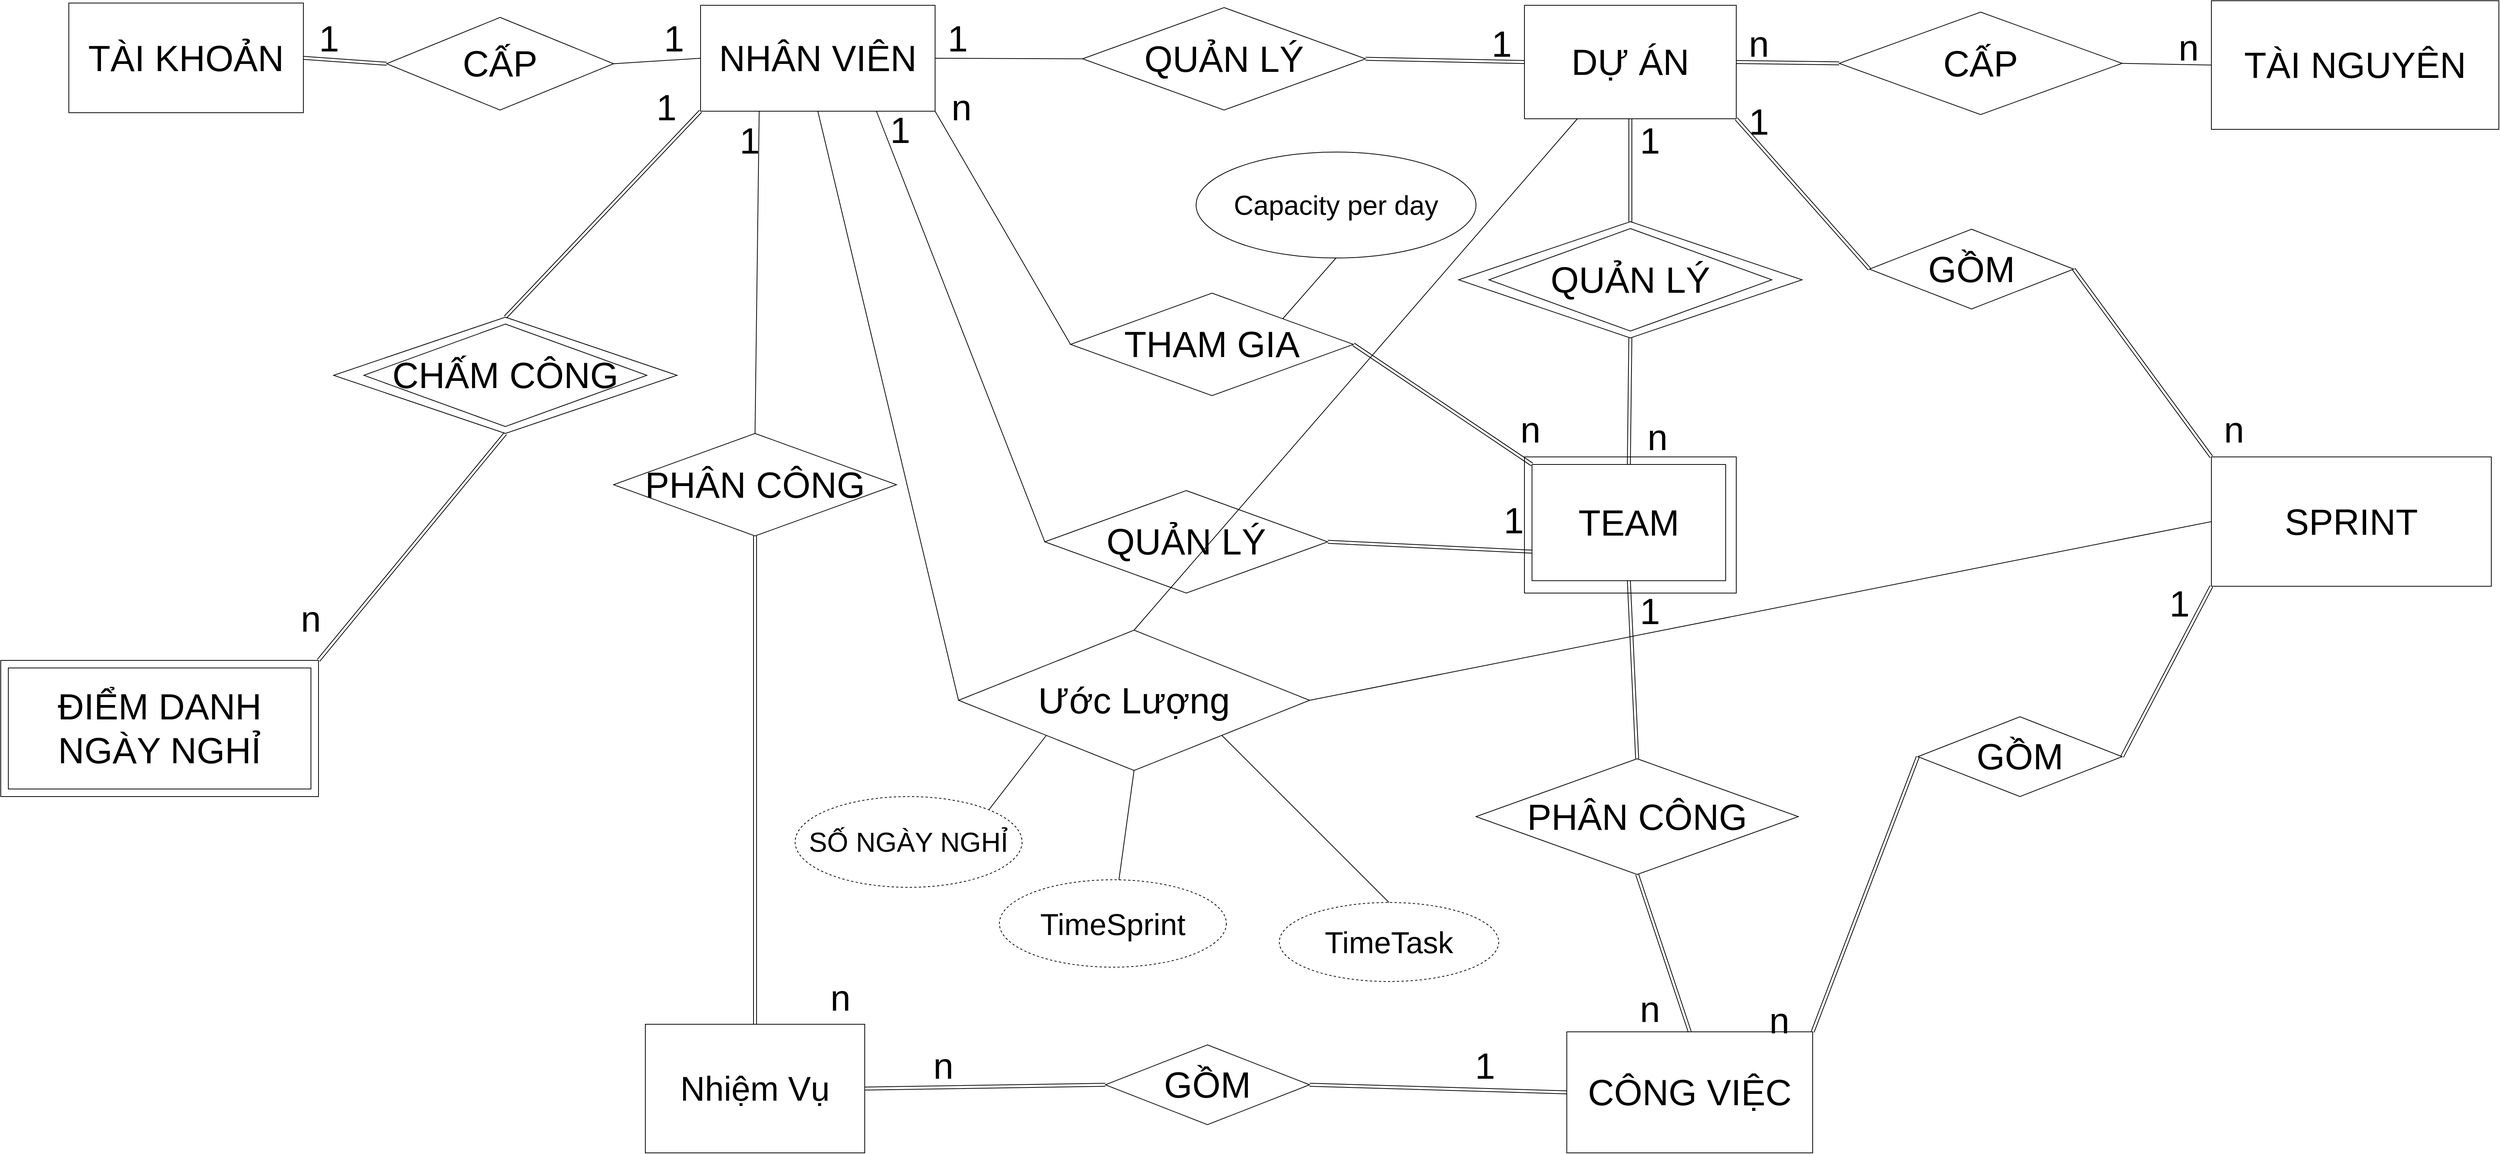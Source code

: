 <mxfile version="20.8.10" type="device" pages="2"><diagram id="C5RBs43oDa-KdzZeNtuy" name="Mối Kết Hợp"><mxGraphModel dx="3120" dy="1984" grid="1" gridSize="10" guides="1" tooltips="1" connect="1" arrows="1" fold="1" page="1" pageScale="1" pageWidth="827" pageHeight="1169" math="0" shadow="0"><root><mxCell id="WIyWlLk6GJQsqaUBKTNV-0"/><mxCell id="WIyWlLk6GJQsqaUBKTNV-1" parent="WIyWlLk6GJQsqaUBKTNV-0"/><mxCell id="3_I5SoKO1ajLQpSbr8QC-1" value="&lt;font style=&quot;font-size: 48px;&quot;&gt;TÀI KHOẢN&lt;/font&gt;" style="rounded=0;whiteSpace=wrap;html=1;" parent="WIyWlLk6GJQsqaUBKTNV-1" vertex="1"><mxGeometry x="270" y="201" width="310" height="145" as="geometry"/></mxCell><mxCell id="3_I5SoKO1ajLQpSbr8QC-2" value="&lt;font style=&quot;font-size: 48px;&quot;&gt;NHÂN VIÊN&lt;/font&gt;" style="rounded=0;whiteSpace=wrap;html=1;" parent="WIyWlLk6GJQsqaUBKTNV-1" vertex="1"><mxGeometry x="1105" y="204" width="310" height="140" as="geometry"/></mxCell><mxCell id="3_I5SoKO1ajLQpSbr8QC-3" value="" style="group;fontSize=35;fontStyle=0" parent="WIyWlLk6GJQsqaUBKTNV-1" vertex="1" connectable="0"><mxGeometry x="1032" y="1551" width="290" height="170" as="geometry"/></mxCell><mxCell id="3_I5SoKO1ajLQpSbr8QC-4" value="&lt;font style=&quot;font-size: 45px;&quot;&gt;Nhiệm Vụ&lt;/font&gt;" style="rounded=0;whiteSpace=wrap;html=1;movable=1;resizable=1;rotatable=1;deletable=1;editable=1;locked=0;connectable=1;" parent="3_I5SoKO1ajLQpSbr8QC-3" vertex="1"><mxGeometry width="290" height="170" as="geometry"/></mxCell><mxCell id="3_I5SoKO1ajLQpSbr8QC-14" value="&lt;font style=&quot;font-size: 48px;&quot;&gt;DỰ ÁN&lt;/font&gt;" style="rounded=0;whiteSpace=wrap;html=1;" parent="WIyWlLk6GJQsqaUBKTNV-1" vertex="1"><mxGeometry x="2194" y="204" width="280" height="150" as="geometry"/></mxCell><mxCell id="3_I5SoKO1ajLQpSbr8QC-18" value="" style="group;rounded=0;strokeColor=default;fontFamily=Helvetica;fontSize=12;fontColor=default;fillColor=default;html=1;" parent="WIyWlLk6GJQsqaUBKTNV-1" vertex="1" connectable="0"><mxGeometry x="2194" y="801" width="280" height="180" as="geometry"/></mxCell><mxCell id="3_I5SoKO1ajLQpSbr8QC-19" value="&lt;font style=&quot;font-size: 48px;&quot;&gt;TEAM&lt;/font&gt;" style="rounded=0;whiteSpace=wrap;html=1;movable=1;resizable=1;rotatable=1;deletable=1;editable=1;locked=0;connectable=1;strokeColor=default;fontFamily=Helvetica;fontSize=12;fontColor=default;fillColor=default;" parent="3_I5SoKO1ajLQpSbr8QC-18" vertex="1"><mxGeometry x="10" y="10" width="256" height="153.63" as="geometry"/></mxCell><mxCell id="3_I5SoKO1ajLQpSbr8QC-20" value="&lt;span style=&quot;font-size: 48px;&quot;&gt;CÔNG VIỆC&lt;/span&gt;" style="rounded=0;whiteSpace=wrap;html=1;" parent="WIyWlLk6GJQsqaUBKTNV-1" vertex="1"><mxGeometry x="2250" y="1561" width="325" height="160" as="geometry"/></mxCell><mxCell id="3_I5SoKO1ajLQpSbr8QC-22" value="&lt;font style=&quot;font-size: 48px;&quot;&gt;TÀI NGUYÊN&lt;/font&gt;" style="rounded=0;whiteSpace=wrap;html=1;" parent="WIyWlLk6GJQsqaUBKTNV-1" vertex="1"><mxGeometry x="3102" y="198" width="380" height="170" as="geometry"/></mxCell><mxCell id="3_I5SoKO1ajLQpSbr8QC-28" value="&lt;font style=&quot;font-size: 48px;&quot;&gt;CẤP&lt;/font&gt;" style="rhombus;whiteSpace=wrap;html=1;" parent="WIyWlLk6GJQsqaUBKTNV-1" vertex="1"><mxGeometry x="690" y="220" width="300" height="122.5" as="geometry"/></mxCell><mxCell id="3_I5SoKO1ajLQpSbr8QC-51" value="&lt;span style=&quot;font-size: 48px;&quot;&gt;1&lt;/span&gt;" style="text;html=1;strokeColor=none;fillColor=none;align=center;verticalAlign=middle;whiteSpace=wrap;rounded=0;" parent="WIyWlLk6GJQsqaUBKTNV-1" vertex="1"><mxGeometry x="584" y="233" width="60" height="30" as="geometry"/></mxCell><mxCell id="3_I5SoKO1ajLQpSbr8QC-52" value="&lt;span style=&quot;font-size: 48px;&quot;&gt;1&lt;/span&gt;" style="text;html=1;strokeColor=none;fillColor=none;align=center;verticalAlign=middle;whiteSpace=wrap;rounded=0;" parent="WIyWlLk6GJQsqaUBKTNV-1" vertex="1"><mxGeometry x="1040" y="233" width="60" height="30" as="geometry"/></mxCell><mxCell id="3_I5SoKO1ajLQpSbr8QC-54" value="" style="shape=link;html=1;rounded=0;exitX=1;exitY=0.5;exitDx=0;exitDy=0;entryX=0;entryY=0.5;entryDx=0;entryDy=0;" parent="WIyWlLk6GJQsqaUBKTNV-1" source="3_I5SoKO1ajLQpSbr8QC-1" target="3_I5SoKO1ajLQpSbr8QC-28" edge="1"><mxGeometry width="100" relative="1" as="geometry"><mxPoint x="670" y="490" as="sourcePoint"/><mxPoint x="1650" y="-60" as="targetPoint"/></mxGeometry></mxCell><mxCell id="3_I5SoKO1ajLQpSbr8QC-57" value="&lt;span style=&quot;font-size: 48px;&quot;&gt;QUẢN LÝ&lt;/span&gt;" style="rhombus;whiteSpace=wrap;html=1;" parent="WIyWlLk6GJQsqaUBKTNV-1" vertex="1"><mxGeometry x="1610" y="207" width="374" height="135.5" as="geometry"/></mxCell><mxCell id="3_I5SoKO1ajLQpSbr8QC-59" value="" style="endArrow=none;html=1;rounded=0;exitX=1;exitY=0.5;exitDx=0;exitDy=0;entryX=0;entryY=0.5;entryDx=0;entryDy=0;" parent="WIyWlLk6GJQsqaUBKTNV-1" source="3_I5SoKO1ajLQpSbr8QC-2" target="3_I5SoKO1ajLQpSbr8QC-57" edge="1"><mxGeometry width="50" height="50" relative="1" as="geometry"><mxPoint x="1480" y="80" as="sourcePoint"/><mxPoint x="1530" y="30" as="targetPoint"/></mxGeometry></mxCell><mxCell id="3_I5SoKO1ajLQpSbr8QC-60" value="" style="shape=link;html=1;rounded=0;entryX=0;entryY=0.5;entryDx=0;entryDy=0;exitX=1;exitY=0.5;exitDx=0;exitDy=0;" parent="WIyWlLk6GJQsqaUBKTNV-1" source="3_I5SoKO1ajLQpSbr8QC-57" target="3_I5SoKO1ajLQpSbr8QC-14" edge="1"><mxGeometry width="100" relative="1" as="geometry"><mxPoint x="1460" y="60" as="sourcePoint"/><mxPoint x="1560" y="60" as="targetPoint"/></mxGeometry></mxCell><mxCell id="3_I5SoKO1ajLQpSbr8QC-61" value="&lt;span style=&quot;font-size: 48px;&quot;&gt;1&lt;/span&gt;" style="text;html=1;strokeColor=none;fillColor=none;align=center;verticalAlign=middle;whiteSpace=wrap;rounded=0;" parent="WIyWlLk6GJQsqaUBKTNV-1" vertex="1"><mxGeometry x="1415" y="233" width="60" height="30" as="geometry"/></mxCell><mxCell id="3_I5SoKO1ajLQpSbr8QC-62" value="&lt;span style=&quot;font-size: 48px;&quot;&gt;1&lt;/span&gt;" style="text;html=1;strokeColor=none;fillColor=none;align=center;verticalAlign=middle;whiteSpace=wrap;rounded=0;" parent="WIyWlLk6GJQsqaUBKTNV-1" vertex="1"><mxGeometry x="2134" y="240" width="60" height="30" as="geometry"/></mxCell><mxCell id="3_I5SoKO1ajLQpSbr8QC-63" value="&lt;span style=&quot;font-size: 48px;&quot;&gt;CẤP&lt;/span&gt;" style="rhombus;whiteSpace=wrap;html=1;" parent="WIyWlLk6GJQsqaUBKTNV-1" vertex="1"><mxGeometry x="2610" y="213" width="374" height="135.5" as="geometry"/></mxCell><mxCell id="3_I5SoKO1ajLQpSbr8QC-64" value="" style="endArrow=none;html=1;rounded=0;exitX=1;exitY=0.5;exitDx=0;exitDy=0;entryX=0;entryY=0.5;entryDx=0;entryDy=0;" parent="WIyWlLk6GJQsqaUBKTNV-1" source="3_I5SoKO1ajLQpSbr8QC-63" target="3_I5SoKO1ajLQpSbr8QC-22" edge="1"><mxGeometry width="50" height="50" relative="1" as="geometry"><mxPoint x="2810" y="110" as="sourcePoint"/><mxPoint x="3005" y="110.75" as="targetPoint"/></mxGeometry></mxCell><mxCell id="3_I5SoKO1ajLQpSbr8QC-65" value="" style="shape=link;html=1;rounded=0;entryX=0;entryY=0.5;entryDx=0;entryDy=0;exitX=1;exitY=0.5;exitDx=0;exitDy=0;" parent="WIyWlLk6GJQsqaUBKTNV-1" source="3_I5SoKO1ajLQpSbr8QC-14" target="3_I5SoKO1ajLQpSbr8QC-63" edge="1"><mxGeometry width="100" relative="1" as="geometry"><mxPoint x="2435" y="54" as="sourcePoint"/><mxPoint x="3169" y="273" as="targetPoint"/></mxGeometry></mxCell><mxCell id="3_I5SoKO1ajLQpSbr8QC-68" value="&lt;span style=&quot;font-size: 48px;&quot;&gt;n&lt;/span&gt;" style="text;html=1;strokeColor=none;fillColor=none;align=center;verticalAlign=middle;whiteSpace=wrap;rounded=0;" parent="WIyWlLk6GJQsqaUBKTNV-1" vertex="1"><mxGeometry x="2474" y="240" width="60" height="30" as="geometry"/></mxCell><mxCell id="3_I5SoKO1ajLQpSbr8QC-69" value="&lt;span style=&quot;font-size: 48px;&quot;&gt;n&lt;/span&gt;" style="text;html=1;strokeColor=none;fillColor=none;align=center;verticalAlign=middle;whiteSpace=wrap;rounded=0;" parent="WIyWlLk6GJQsqaUBKTNV-1" vertex="1"><mxGeometry x="3042" y="245" width="60" height="30" as="geometry"/></mxCell><mxCell id="3_I5SoKO1ajLQpSbr8QC-73" value="" style="group" parent="WIyWlLk6GJQsqaUBKTNV-1" vertex="1" connectable="0"><mxGeometry x="2107" y="490" width="454" height="153.75" as="geometry"/></mxCell><mxCell id="3_I5SoKO1ajLQpSbr8QC-72" value="" style="rhombus;whiteSpace=wrap;html=1;" parent="3_I5SoKO1ajLQpSbr8QC-73" vertex="1"><mxGeometry width="454" height="153.75" as="geometry"/></mxCell><mxCell id="3_I5SoKO1ajLQpSbr8QC-71" value="&lt;span style=&quot;font-size: 48px;&quot;&gt;QUẢN LÝ&lt;/span&gt;" style="rhombus;whiteSpace=wrap;html=1;" parent="3_I5SoKO1ajLQpSbr8QC-73" vertex="1"><mxGeometry x="40" y="9.13" width="374" height="135.5" as="geometry"/></mxCell><mxCell id="3_I5SoKO1ajLQpSbr8QC-74" value="" style="shape=link;html=1;rounded=0;entryX=0.5;entryY=1;entryDx=0;entryDy=0;exitX=0.5;exitY=0;exitDx=0;exitDy=0;" parent="WIyWlLk6GJQsqaUBKTNV-1" source="3_I5SoKO1ajLQpSbr8QC-72" target="3_I5SoKO1ajLQpSbr8QC-14" edge="1"><mxGeometry width="100" relative="1" as="geometry"><mxPoint x="1994" y="285" as="sourcePoint"/><mxPoint x="2204" y="289" as="targetPoint"/></mxGeometry></mxCell><mxCell id="3_I5SoKO1ajLQpSbr8QC-75" value="" style="shape=link;html=1;rounded=0;entryX=0.5;entryY=0;entryDx=0;entryDy=0;exitX=0.5;exitY=1;exitDx=0;exitDy=0;" parent="WIyWlLk6GJQsqaUBKTNV-1" source="3_I5SoKO1ajLQpSbr8QC-72" target="3_I5SoKO1ajLQpSbr8QC-19" edge="1"><mxGeometry width="100" relative="1" as="geometry"><mxPoint x="2344" y="500" as="sourcePoint"/><mxPoint x="2344" y="364" as="targetPoint"/></mxGeometry></mxCell><mxCell id="3_I5SoKO1ajLQpSbr8QC-76" value="&lt;span style=&quot;font-size: 48px;&quot;&gt;n&lt;/span&gt;" style="text;html=1;strokeColor=none;fillColor=none;align=center;verticalAlign=middle;whiteSpace=wrap;rounded=0;" parent="WIyWlLk6GJQsqaUBKTNV-1" vertex="1"><mxGeometry x="2340" y="760" width="60" height="30" as="geometry"/></mxCell><mxCell id="3_I5SoKO1ajLQpSbr8QC-77" value="&lt;span style=&quot;font-size: 48px;&quot;&gt;1&lt;/span&gt;" style="text;html=1;strokeColor=none;fillColor=none;align=center;verticalAlign=middle;whiteSpace=wrap;rounded=0;" parent="WIyWlLk6GJQsqaUBKTNV-1" vertex="1"><mxGeometry x="2330" y="368" width="60" height="30" as="geometry"/></mxCell><mxCell id="3_I5SoKO1ajLQpSbr8QC-78" value="&lt;span style=&quot;font-size: 48px;&quot;&gt;SPRINT&lt;/span&gt;" style="rounded=0;whiteSpace=wrap;html=1;" parent="WIyWlLk6GJQsqaUBKTNV-1" vertex="1"><mxGeometry x="3102" y="801" width="370" height="171" as="geometry"/></mxCell><mxCell id="3_I5SoKO1ajLQpSbr8QC-79" value="" style="group" parent="WIyWlLk6GJQsqaUBKTNV-1" vertex="1" connectable="0"><mxGeometry x="400" y="1140" width="200" height="110" as="geometry"/></mxCell><mxCell id="3_I5SoKO1ajLQpSbr8QC-80" value="" style="rounded=0;whiteSpace=wrap;html=1;movable=1;resizable=1;rotatable=1;deletable=1;editable=1;locked=0;connectable=1;" parent="3_I5SoKO1ajLQpSbr8QC-79" vertex="1"><mxGeometry x="-220" y="-70" width="420" height="180" as="geometry"/></mxCell><mxCell id="3_I5SoKO1ajLQpSbr8QC-81" value="&lt;font style=&quot;font-size: 48px;&quot;&gt;ĐIỂM DANH NGÀY NGHỈ&lt;/font&gt;" style="rounded=0;whiteSpace=wrap;html=1;movable=1;resizable=1;rotatable=1;deletable=1;editable=1;locked=0;connectable=1;" parent="3_I5SoKO1ajLQpSbr8QC-79" vertex="1"><mxGeometry x="-210" y="-60" width="400" height="160" as="geometry"/></mxCell><mxCell id="3_I5SoKO1ajLQpSbr8QC-82" value="" style="shape=link;html=1;rounded=0;entryX=0;entryY=0;entryDx=0;entryDy=0;exitX=1;exitY=0.5;exitDx=0;exitDy=0;" parent="WIyWlLk6GJQsqaUBKTNV-1" source="3_I5SoKO1ajLQpSbr8QC-85" target="3_I5SoKO1ajLQpSbr8QC-78" edge="1"><mxGeometry width="100" relative="1" as="geometry"><mxPoint x="2880" y="650" as="sourcePoint"/><mxPoint x="2204" y="289" as="targetPoint"/></mxGeometry></mxCell><mxCell id="3_I5SoKO1ajLQpSbr8QC-83" value="" style="shape=link;html=1;rounded=0;entryX=1;entryY=1;entryDx=0;entryDy=0;exitX=0;exitY=0.5;exitDx=0;exitDy=0;" parent="WIyWlLk6GJQsqaUBKTNV-1" source="3_I5SoKO1ajLQpSbr8QC-85" target="3_I5SoKO1ajLQpSbr8QC-14" edge="1"><mxGeometry width="100" relative="1" as="geometry"><mxPoint x="2670" y="490" as="sourcePoint"/><mxPoint x="2214" y="299" as="targetPoint"/></mxGeometry></mxCell><mxCell id="3_I5SoKO1ajLQpSbr8QC-85" value="&lt;span style=&quot;font-size: 48px;&quot;&gt;GỒM&lt;/span&gt;" style="rhombus;whiteSpace=wrap;html=1;" parent="WIyWlLk6GJQsqaUBKTNV-1" vertex="1"><mxGeometry x="2650" y="500" width="270" height="105.5" as="geometry"/></mxCell><mxCell id="3_I5SoKO1ajLQpSbr8QC-86" value="&lt;span style=&quot;font-size: 48px;&quot;&gt;1&lt;/span&gt;" style="text;html=1;strokeColor=none;fillColor=none;align=center;verticalAlign=middle;whiteSpace=wrap;rounded=0;" parent="WIyWlLk6GJQsqaUBKTNV-1" vertex="1"><mxGeometry x="2474" y="342.5" width="60" height="30" as="geometry"/></mxCell><mxCell id="3_I5SoKO1ajLQpSbr8QC-87" value="&lt;span style=&quot;font-size: 48px;&quot;&gt;n&lt;/span&gt;" style="text;html=1;strokeColor=none;fillColor=none;align=center;verticalAlign=middle;whiteSpace=wrap;rounded=0;" parent="WIyWlLk6GJQsqaUBKTNV-1" vertex="1"><mxGeometry x="3102" y="750" width="60" height="30" as="geometry"/></mxCell><mxCell id="3_I5SoKO1ajLQpSbr8QC-88" value="" style="shape=link;html=1;rounded=0;entryX=0.5;entryY=0;entryDx=0;entryDy=0;exitX=0.5;exitY=1;exitDx=0;exitDy=0;" parent="WIyWlLk6GJQsqaUBKTNV-1" source="3_I5SoKO1ajLQpSbr8QC-90" target="3_I5SoKO1ajLQpSbr8QC-20" edge="1"><mxGeometry width="100" relative="1" as="geometry"><mxPoint x="2426" y="1267.5" as="sourcePoint"/><mxPoint x="2648" y="1418.5" as="targetPoint"/></mxGeometry></mxCell><mxCell id="3_I5SoKO1ajLQpSbr8QC-89" value="" style="shape=link;html=1;rounded=0;exitX=0.5;exitY=0;exitDx=0;exitDy=0;entryX=0.5;entryY=1;entryDx=0;entryDy=0;" parent="WIyWlLk6GJQsqaUBKTNV-1" source="3_I5SoKO1ajLQpSbr8QC-90" target="3_I5SoKO1ajLQpSbr8QC-19" edge="1"><mxGeometry width="100" relative="1" as="geometry"><mxPoint x="2216" y="1107.5" as="sourcePoint"/><mxPoint x="2330" y="1020" as="targetPoint"/></mxGeometry></mxCell><mxCell id="3_I5SoKO1ajLQpSbr8QC-90" value="&lt;span style=&quot;font-size: 48px;&quot;&gt;PHÂN CÔNG&lt;/span&gt;" style="rhombus;whiteSpace=wrap;html=1;" parent="WIyWlLk6GJQsqaUBKTNV-1" vertex="1"><mxGeometry x="2130" y="1200" width="426" height="153" as="geometry"/></mxCell><mxCell id="3_I5SoKO1ajLQpSbr8QC-91" value="&lt;span style=&quot;font-size: 48px;&quot;&gt;1&lt;/span&gt;" style="text;html=1;strokeColor=none;fillColor=none;align=center;verticalAlign=middle;whiteSpace=wrap;rounded=0;" parent="WIyWlLk6GJQsqaUBKTNV-1" vertex="1"><mxGeometry x="2330" y="990" width="60" height="30" as="geometry"/></mxCell><mxCell id="3_I5SoKO1ajLQpSbr8QC-93" value="&lt;span style=&quot;font-size: 48px;&quot;&gt;n&lt;/span&gt;" style="text;html=1;strokeColor=none;fillColor=none;align=center;verticalAlign=middle;whiteSpace=wrap;rounded=0;" parent="WIyWlLk6GJQsqaUBKTNV-1" vertex="1"><mxGeometry x="2330" y="1516" width="60" height="30" as="geometry"/></mxCell><mxCell id="3_I5SoKO1ajLQpSbr8QC-94" value="" style="shape=link;html=1;rounded=0;entryX=1;entryY=0;entryDx=0;entryDy=0;exitX=0;exitY=0.5;exitDx=0;exitDy=0;" parent="WIyWlLk6GJQsqaUBKTNV-1" source="3_I5SoKO1ajLQpSbr8QC-96" target="3_I5SoKO1ajLQpSbr8QC-20" edge="1"><mxGeometry width="100" relative="1" as="geometry"><mxPoint x="3036" y="1187.5" as="sourcePoint"/><mxPoint x="3258" y="1338.5" as="targetPoint"/></mxGeometry></mxCell><mxCell id="3_I5SoKO1ajLQpSbr8QC-95" value="" style="shape=link;html=1;rounded=0;entryX=0;entryY=1;entryDx=0;entryDy=0;exitX=1;exitY=0.5;exitDx=0;exitDy=0;" parent="WIyWlLk6GJQsqaUBKTNV-1" source="3_I5SoKO1ajLQpSbr8QC-96" target="3_I5SoKO1ajLQpSbr8QC-78" edge="1"><mxGeometry width="100" relative="1" as="geometry"><mxPoint x="2826" y="1027.5" as="sourcePoint"/><mxPoint x="2630" y="891.5" as="targetPoint"/></mxGeometry></mxCell><mxCell id="3_I5SoKO1ajLQpSbr8QC-96" value="&lt;span style=&quot;font-size: 48px;&quot;&gt;GỒM&lt;/span&gt;" style="rhombus;whiteSpace=wrap;html=1;" parent="WIyWlLk6GJQsqaUBKTNV-1" vertex="1"><mxGeometry x="2714" y="1144.5" width="270" height="105.5" as="geometry"/></mxCell><mxCell id="3_I5SoKO1ajLQpSbr8QC-97" value="&lt;span style=&quot;font-size: 48px;&quot;&gt;1&lt;/span&gt;" style="text;html=1;strokeColor=none;fillColor=none;align=center;verticalAlign=middle;whiteSpace=wrap;rounded=0;" parent="WIyWlLk6GJQsqaUBKTNV-1" vertex="1"><mxGeometry x="3030" y="980" width="60" height="30" as="geometry"/></mxCell><mxCell id="3_I5SoKO1ajLQpSbr8QC-98" value="&lt;span style=&quot;font-size: 48px;&quot;&gt;n&lt;/span&gt;" style="text;html=1;strokeColor=none;fillColor=none;align=center;verticalAlign=middle;whiteSpace=wrap;rounded=0;" parent="WIyWlLk6GJQsqaUBKTNV-1" vertex="1"><mxGeometry x="2501" y="1531" width="60" height="30" as="geometry"/></mxCell><mxCell id="3_I5SoKO1ajLQpSbr8QC-103" value="" style="shape=link;html=1;rounded=0;entryX=1;entryY=0.5;entryDx=0;entryDy=0;exitX=0;exitY=0.5;exitDx=0;exitDy=0;" parent="WIyWlLk6GJQsqaUBKTNV-1" source="3_I5SoKO1ajLQpSbr8QC-105" target="3_I5SoKO1ajLQpSbr8QC-4" edge="1"><mxGeometry width="100" relative="1" as="geometry"><mxPoint x="1986" y="1656.5" as="sourcePoint"/><mxPoint x="1440" y="1869" as="targetPoint"/></mxGeometry></mxCell><mxCell id="3_I5SoKO1ajLQpSbr8QC-104" value="" style="shape=link;html=1;rounded=0;entryX=0;entryY=0.5;entryDx=0;entryDy=0;exitX=1;exitY=0.5;exitDx=0;exitDy=0;" parent="WIyWlLk6GJQsqaUBKTNV-1" source="3_I5SoKO1ajLQpSbr8QC-105" target="3_I5SoKO1ajLQpSbr8QC-20" edge="1"><mxGeometry width="100" relative="1" as="geometry"><mxPoint x="1776" y="1496.5" as="sourcePoint"/><mxPoint x="2052" y="1441" as="targetPoint"/></mxGeometry></mxCell><mxCell id="3_I5SoKO1ajLQpSbr8QC-105" value="&lt;span style=&quot;font-size: 48px;&quot;&gt;GỒM&lt;/span&gt;" style="rhombus;whiteSpace=wrap;html=1;" parent="WIyWlLk6GJQsqaUBKTNV-1" vertex="1"><mxGeometry x="1640" y="1578.25" width="270" height="105.5" as="geometry"/></mxCell><mxCell id="3_I5SoKO1ajLQpSbr8QC-106" value="&lt;span style=&quot;font-size: 48px;&quot;&gt;1&lt;/span&gt;" style="text;html=1;strokeColor=none;fillColor=none;align=center;verticalAlign=middle;whiteSpace=wrap;rounded=0;" parent="WIyWlLk6GJQsqaUBKTNV-1" vertex="1"><mxGeometry x="2111.5" y="1591" width="60" height="30" as="geometry"/></mxCell><mxCell id="3_I5SoKO1ajLQpSbr8QC-107" value="&lt;span style=&quot;font-size: 48px;&quot;&gt;n&lt;/span&gt;" style="text;html=1;strokeColor=none;fillColor=none;align=center;verticalAlign=middle;whiteSpace=wrap;rounded=0;" parent="WIyWlLk6GJQsqaUBKTNV-1" vertex="1"><mxGeometry x="1396" y="1591" width="60" height="30" as="geometry"/></mxCell><mxCell id="3_I5SoKO1ajLQpSbr8QC-108" value="&lt;span style=&quot;font-size: 48px;&quot;&gt;PHÂN CÔNG&lt;/span&gt;" style="rhombus;whiteSpace=wrap;html=1;" parent="WIyWlLk6GJQsqaUBKTNV-1" vertex="1"><mxGeometry x="990" y="770" width="374" height="135.5" as="geometry"/></mxCell><mxCell id="3_I5SoKO1ajLQpSbr8QC-109" value="" style="endArrow=none;html=1;rounded=0;exitX=0.25;exitY=1;exitDx=0;exitDy=0;entryX=0.5;entryY=0;entryDx=0;entryDy=0;" parent="WIyWlLk6GJQsqaUBKTNV-1" source="3_I5SoKO1ajLQpSbr8QC-2" target="3_I5SoKO1ajLQpSbr8QC-108" edge="1"><mxGeometry width="50" height="50" relative="1" as="geometry"><mxPoint x="851.5" y="817" as="sourcePoint"/><mxPoint x="966.5" y="573" as="targetPoint"/></mxGeometry></mxCell><mxCell id="3_I5SoKO1ajLQpSbr8QC-110" value="" style="shape=link;html=1;rounded=0;entryX=0.5;entryY=0;entryDx=0;entryDy=0;exitX=0.5;exitY=1;exitDx=0;exitDy=0;" parent="WIyWlLk6GJQsqaUBKTNV-1" source="3_I5SoKO1ajLQpSbr8QC-108" target="3_I5SoKO1ajLQpSbr8QC-4" edge="1"><mxGeometry width="100" relative="1" as="geometry"><mxPoint x="896.5" y="603" as="sourcePoint"/><mxPoint x="1630.5" y="822" as="targetPoint"/></mxGeometry></mxCell><mxCell id="3_I5SoKO1ajLQpSbr8QC-111" value="&lt;span style=&quot;font-size: 48px;&quot;&gt;1&lt;/span&gt;" style="text;html=1;strokeColor=none;fillColor=none;align=center;verticalAlign=middle;whiteSpace=wrap;rounded=0;" parent="WIyWlLk6GJQsqaUBKTNV-1" vertex="1"><mxGeometry x="1140" y="368" width="60" height="30" as="geometry"/></mxCell><mxCell id="3_I5SoKO1ajLQpSbr8QC-112" value="&lt;span style=&quot;font-size: 48px;&quot;&gt;n&lt;/span&gt;" style="text;html=1;strokeColor=none;fillColor=none;align=center;verticalAlign=middle;whiteSpace=wrap;rounded=0;" parent="WIyWlLk6GJQsqaUBKTNV-1" vertex="1"><mxGeometry x="1260" y="1501" width="60" height="30" as="geometry"/></mxCell><mxCell id="3_I5SoKO1ajLQpSbr8QC-114" value="" style="group" parent="WIyWlLk6GJQsqaUBKTNV-1" vertex="1" connectable="0"><mxGeometry x="620" y="616.25" width="454" height="153.75" as="geometry"/></mxCell><mxCell id="3_I5SoKO1ajLQpSbr8QC-115" value="" style="rhombus;whiteSpace=wrap;html=1;" parent="3_I5SoKO1ajLQpSbr8QC-114" vertex="1"><mxGeometry width="454" height="153.75" as="geometry"/></mxCell><mxCell id="3_I5SoKO1ajLQpSbr8QC-116" value="&lt;span style=&quot;font-size: 48px;&quot;&gt;CHẤM CÔNG&lt;/span&gt;" style="rhombus;whiteSpace=wrap;html=1;" parent="3_I5SoKO1ajLQpSbr8QC-114" vertex="1"><mxGeometry x="40" y="9.13" width="374" height="135.5" as="geometry"/></mxCell><mxCell id="3_I5SoKO1ajLQpSbr8QC-117" value="" style="shape=link;html=1;rounded=0;entryX=0;entryY=1;entryDx=0;entryDy=0;exitX=0.5;exitY=0;exitDx=0;exitDy=0;" parent="WIyWlLk6GJQsqaUBKTNV-1" source="3_I5SoKO1ajLQpSbr8QC-115" target="3_I5SoKO1ajLQpSbr8QC-2" edge="1"><mxGeometry width="100" relative="1" as="geometry"><mxPoint x="497" y="352.5" as="sourcePoint"/><mxPoint x="837" y="421.5" as="targetPoint"/></mxGeometry></mxCell><mxCell id="3_I5SoKO1ajLQpSbr8QC-118" value="" style="shape=link;html=1;rounded=0;entryX=1;entryY=0;entryDx=0;entryDy=0;exitX=0.5;exitY=1;exitDx=0;exitDy=0;" parent="WIyWlLk6GJQsqaUBKTNV-1" source="3_I5SoKO1ajLQpSbr8QC-115" target="3_I5SoKO1ajLQpSbr8QC-80" edge="1"><mxGeometry width="100" relative="1" as="geometry"><mxPoint x="847" y="567.5" as="sourcePoint"/><mxPoint x="835" y="878.5" as="targetPoint"/></mxGeometry></mxCell><mxCell id="3_I5SoKO1ajLQpSbr8QC-119" value="&lt;span style=&quot;font-size: 48px;&quot;&gt;n&lt;/span&gt;" style="text;html=1;strokeColor=none;fillColor=none;align=center;verticalAlign=middle;whiteSpace=wrap;rounded=0;" parent="WIyWlLk6GJQsqaUBKTNV-1" vertex="1"><mxGeometry x="560" y="1000" width="60" height="30" as="geometry"/></mxCell><mxCell id="3_I5SoKO1ajLQpSbr8QC-120" value="&lt;span style=&quot;font-size: 48px;&quot;&gt;1&lt;/span&gt;" style="text;html=1;strokeColor=none;fillColor=none;align=center;verticalAlign=middle;whiteSpace=wrap;rounded=0;" parent="WIyWlLk6GJQsqaUBKTNV-1" vertex="1"><mxGeometry x="1030" y="324" width="60" height="30" as="geometry"/></mxCell><mxCell id="3_I5SoKO1ajLQpSbr8QC-123" value="&lt;span style=&quot;font-size: 48px;&quot;&gt;QUẢN LÝ&lt;/span&gt;" style="rhombus;whiteSpace=wrap;html=1;" parent="WIyWlLk6GJQsqaUBKTNV-1" vertex="1"><mxGeometry x="1560" y="845.5" width="374" height="135.5" as="geometry"/></mxCell><mxCell id="3_I5SoKO1ajLQpSbr8QC-124" value="" style="endArrow=none;html=1;rounded=0;exitX=0.75;exitY=1;exitDx=0;exitDy=0;entryX=0;entryY=0.5;entryDx=0;entryDy=0;" parent="WIyWlLk6GJQsqaUBKTNV-1" source="3_I5SoKO1ajLQpSbr8QC-2" target="3_I5SoKO1ajLQpSbr8QC-123" edge="1"><mxGeometry width="50" height="50" relative="1" as="geometry"><mxPoint x="1407.5" y="607" as="sourcePoint"/><mxPoint x="1522.5" y="363" as="targetPoint"/></mxGeometry></mxCell><mxCell id="3_I5SoKO1ajLQpSbr8QC-125" value="" style="shape=link;html=1;rounded=0;entryX=0;entryY=0.75;entryDx=0;entryDy=0;exitX=1;exitY=0.5;exitDx=0;exitDy=0;" parent="WIyWlLk6GJQsqaUBKTNV-1" source="3_I5SoKO1ajLQpSbr8QC-123" target="3_I5SoKO1ajLQpSbr8QC-19" edge="1"><mxGeometry width="100" relative="1" as="geometry"><mxPoint x="1452.5" y="393" as="sourcePoint"/><mxPoint x="2186.5" y="612" as="targetPoint"/></mxGeometry></mxCell><mxCell id="3_I5SoKO1ajLQpSbr8QC-126" value="&lt;span style=&quot;font-size: 48px;&quot;&gt;1&lt;/span&gt;" style="text;html=1;strokeColor=none;fillColor=none;align=center;verticalAlign=middle;whiteSpace=wrap;rounded=0;" parent="WIyWlLk6GJQsqaUBKTNV-1" vertex="1"><mxGeometry x="1339" y="354" width="60" height="30" as="geometry"/></mxCell><mxCell id="3_I5SoKO1ajLQpSbr8QC-127" value="&lt;span style=&quot;font-size: 48px;&quot;&gt;1&lt;/span&gt;" style="text;html=1;strokeColor=none;fillColor=none;align=center;verticalAlign=middle;whiteSpace=wrap;rounded=0;" parent="WIyWlLk6GJQsqaUBKTNV-1" vertex="1"><mxGeometry x="2150" y="870" width="60" height="30" as="geometry"/></mxCell><mxCell id="3_I5SoKO1ajLQpSbr8QC-134" value="&lt;span style=&quot;font-size: 48px;&quot;&gt;THAM GIA&lt;/span&gt;" style="rhombus;whiteSpace=wrap;html=1;" parent="WIyWlLk6GJQsqaUBKTNV-1" vertex="1"><mxGeometry x="1594" y="584.5" width="374" height="135.5" as="geometry"/></mxCell><mxCell id="3_I5SoKO1ajLQpSbr8QC-135" value="" style="endArrow=none;html=1;rounded=0;exitX=1;exitY=1;exitDx=0;exitDy=0;entryX=0;entryY=0.5;entryDx=0;entryDy=0;" parent="WIyWlLk6GJQsqaUBKTNV-1" source="3_I5SoKO1ajLQpSbr8QC-2" target="3_I5SoKO1ajLQpSbr8QC-134" edge="1"><mxGeometry width="50" height="50" relative="1" as="geometry"><mxPoint x="1399" y="516" as="sourcePoint"/><mxPoint x="1514" y="272" as="targetPoint"/></mxGeometry></mxCell><mxCell id="3_I5SoKO1ajLQpSbr8QC-136" value="" style="shape=link;html=1;rounded=0;entryX=0;entryY=0;entryDx=0;entryDy=0;exitX=1;exitY=0.5;exitDx=0;exitDy=0;" parent="WIyWlLk6GJQsqaUBKTNV-1" source="3_I5SoKO1ajLQpSbr8QC-134" target="3_I5SoKO1ajLQpSbr8QC-19" edge="1"><mxGeometry width="100" relative="1" as="geometry"><mxPoint x="1444" y="302" as="sourcePoint"/><mxPoint x="2178" y="521" as="targetPoint"/></mxGeometry></mxCell><mxCell id="3_I5SoKO1ajLQpSbr8QC-137" value="&lt;span style=&quot;font-size: 48px;&quot;&gt;n&lt;/span&gt;" style="text;html=1;strokeColor=none;fillColor=none;align=center;verticalAlign=middle;whiteSpace=wrap;rounded=0;" parent="WIyWlLk6GJQsqaUBKTNV-1" vertex="1"><mxGeometry x="1420" y="324" width="60" height="30" as="geometry"/></mxCell><mxCell id="3_I5SoKO1ajLQpSbr8QC-138" value="&lt;span style=&quot;font-size: 48px;&quot;&gt;n&lt;/span&gt;" style="text;html=1;strokeColor=none;fillColor=none;align=center;verticalAlign=middle;whiteSpace=wrap;rounded=0;" parent="WIyWlLk6GJQsqaUBKTNV-1" vertex="1"><mxGeometry x="2171.5" y="750" width="60" height="30" as="geometry"/></mxCell><mxCell id="3_I5SoKO1ajLQpSbr8QC-140" value="&lt;span style=&quot;font-size: 36px;&quot;&gt;Capacity per day&lt;/span&gt;" style="ellipse;whiteSpace=wrap;html=1;" parent="WIyWlLk6GJQsqaUBKTNV-1" vertex="1"><mxGeometry x="1760" y="398" width="370" height="140" as="geometry"/></mxCell><mxCell id="3_I5SoKO1ajLQpSbr8QC-141" value="" style="endArrow=none;html=1;rounded=0;entryX=0.5;entryY=1;entryDx=0;entryDy=0;exitX=1;exitY=0;exitDx=0;exitDy=0;" parent="WIyWlLk6GJQsqaUBKTNV-1" source="3_I5SoKO1ajLQpSbr8QC-134" target="3_I5SoKO1ajLQpSbr8QC-140" edge="1"><mxGeometry width="50" height="50" relative="1" as="geometry"><mxPoint x="1360" y="600" as="sourcePoint"/><mxPoint x="1410" y="550" as="targetPoint"/></mxGeometry></mxCell><mxCell id="3_I5SoKO1ajLQpSbr8QC-143" value="&lt;span style=&quot;font-size: 48px;&quot;&gt;Ước Lượng&lt;/span&gt;" style="rhombus;whiteSpace=wrap;html=1;" parent="WIyWlLk6GJQsqaUBKTNV-1" vertex="1"><mxGeometry x="1446" y="1030" width="464" height="185.5" as="geometry"/></mxCell><mxCell id="3_I5SoKO1ajLQpSbr8QC-144" value="" style="endArrow=none;html=1;rounded=0;entryX=0.5;entryY=1;entryDx=0;entryDy=0;exitX=0;exitY=0.5;exitDx=0;exitDy=0;" parent="WIyWlLk6GJQsqaUBKTNV-1" source="3_I5SoKO1ajLQpSbr8QC-143" target="3_I5SoKO1ajLQpSbr8QC-2" edge="1"><mxGeometry width="50" height="50" relative="1" as="geometry"><mxPoint x="2260" y="850" as="sourcePoint"/><mxPoint x="1370" y="560" as="targetPoint"/></mxGeometry></mxCell><mxCell id="3_I5SoKO1ajLQpSbr8QC-145" value="" style="endArrow=none;html=1;rounded=0;entryX=0.25;entryY=1;entryDx=0;entryDy=0;exitX=0.5;exitY=0;exitDx=0;exitDy=0;" parent="WIyWlLk6GJQsqaUBKTNV-1" source="3_I5SoKO1ajLQpSbr8QC-143" target="3_I5SoKO1ajLQpSbr8QC-14" edge="1"><mxGeometry width="50" height="50" relative="1" as="geometry"><mxPoint x="1440" y="1176" as="sourcePoint"/><mxPoint x="1270" y="354" as="targetPoint"/></mxGeometry></mxCell><mxCell id="3_I5SoKO1ajLQpSbr8QC-146" value="" style="endArrow=none;html=1;rounded=0;entryX=0;entryY=0.5;entryDx=0;entryDy=0;exitX=1;exitY=0.5;exitDx=0;exitDy=0;" parent="WIyWlLk6GJQsqaUBKTNV-1" source="3_I5SoKO1ajLQpSbr8QC-143" target="3_I5SoKO1ajLQpSbr8QC-78" edge="1"><mxGeometry width="50" height="50" relative="1" as="geometry"><mxPoint x="1802" y="1160" as="sourcePoint"/><mxPoint x="2274" y="364" as="targetPoint"/></mxGeometry></mxCell><mxCell id="3_I5SoKO1ajLQpSbr8QC-147" value="&lt;font style=&quot;font-size: 36px;&quot;&gt;SỐ NGÀY NGHỈ&lt;/font&gt;" style="ellipse;whiteSpace=wrap;html=1;align=center;dashed=1;" parent="WIyWlLk6GJQsqaUBKTNV-1" vertex="1"><mxGeometry x="1230" y="1250" width="300" height="120" as="geometry"/></mxCell><mxCell id="3_I5SoKO1ajLQpSbr8QC-148" value="" style="endArrow=none;html=1;rounded=0;exitX=1;exitY=0;exitDx=0;exitDy=0;entryX=0;entryY=1;entryDx=0;entryDy=0;" parent="WIyWlLk6GJQsqaUBKTNV-1" source="3_I5SoKO1ajLQpSbr8QC-147" target="3_I5SoKO1ajLQpSbr8QC-143" edge="1"><mxGeometry relative="1" as="geometry"><mxPoint x="1640" y="1190" as="sourcePoint"/><mxPoint x="1800" y="1190" as="targetPoint"/></mxGeometry></mxCell><mxCell id="shMjv0mOl_azaOuttDhN-0" value="TimeSprint" style="ellipse;whiteSpace=wrap;html=1;fontSize=40;dashed=1;" parent="WIyWlLk6GJQsqaUBKTNV-1" vertex="1"><mxGeometry x="1500" y="1360" width="300" height="115.5" as="geometry"/></mxCell><mxCell id="shMjv0mOl_azaOuttDhN-1" value="" style="endArrow=none;html=1;rounded=0;fontSize=20;entryX=0.5;entryY=1;entryDx=0;entryDy=0;" parent="WIyWlLk6GJQsqaUBKTNV-1" source="shMjv0mOl_azaOuttDhN-0" target="3_I5SoKO1ajLQpSbr8QC-143" edge="1"><mxGeometry width="50" height="50" relative="1" as="geometry"><mxPoint x="1980" y="1050" as="sourcePoint"/><mxPoint x="2030" y="1000" as="targetPoint"/></mxGeometry></mxCell><mxCell id="Eqkc9Hcqi_a9w9sAyOXS-0" value="TimeTask" style="ellipse;whiteSpace=wrap;html=1;dashed=1;fontSize=40;" parent="WIyWlLk6GJQsqaUBKTNV-1" vertex="1"><mxGeometry x="1870" y="1390" width="290" height="104.5" as="geometry"/></mxCell><mxCell id="Eqkc9Hcqi_a9w9sAyOXS-1" value="" style="endArrow=none;html=1;rounded=0;fontSize=40;exitX=0.5;exitY=0;exitDx=0;exitDy=0;entryX=1;entryY=1;entryDx=0;entryDy=0;" parent="WIyWlLk6GJQsqaUBKTNV-1" source="Eqkc9Hcqi_a9w9sAyOXS-0" target="3_I5SoKO1ajLQpSbr8QC-143" edge="1"><mxGeometry width="50" height="50" relative="1" as="geometry"><mxPoint x="1730" y="1090" as="sourcePoint"/><mxPoint x="1780" y="1040" as="targetPoint"/></mxGeometry></mxCell><mxCell id="5iiXMmvSFglTqcUEjzQw-0" value="" style="endArrow=none;html=1;rounded=0;entryX=0;entryY=0.5;entryDx=0;entryDy=0;exitX=1;exitY=0.5;exitDx=0;exitDy=0;" parent="WIyWlLk6GJQsqaUBKTNV-1" source="3_I5SoKO1ajLQpSbr8QC-28" target="3_I5SoKO1ajLQpSbr8QC-2" edge="1"><mxGeometry width="50" height="50" relative="1" as="geometry"><mxPoint x="770" y="390" as="sourcePoint"/><mxPoint x="820" y="340" as="targetPoint"/></mxGeometry></mxCell></root></mxGraphModel></diagram><diagram id="Gy5e6U_plVm-h1LxpvRB" name="Các Tập Thực Thể"><mxGraphModel dx="1630" dy="1596" grid="1" gridSize="10" guides="1" tooltips="1" connect="1" arrows="1" fold="1" page="1" pageScale="1" pageWidth="850" pageHeight="1100" math="0" shadow="0"><root><mxCell id="0"/><mxCell id="1" parent="0"/><mxCell id="KAbs0ScCrpqB8FkGLiWp-1" value="&lt;font style=&quot;font-size: 48px;&quot;&gt;TÀI KHOẢN&lt;/font&gt;" style="rounded=0;whiteSpace=wrap;html=1;" parent="1" vertex="1"><mxGeometry x="-166" y="225" width="310" height="145" as="geometry"/></mxCell><mxCell id="KAbs0ScCrpqB8FkGLiWp-2" value="&lt;font style=&quot;font-size: 36px;&quot;&gt;USERNAME&lt;/font&gt;" style="ellipse;whiteSpace=wrap;html=1;fontStyle=4" parent="1" vertex="1"><mxGeometry x="-650" y="110" width="340" height="175" as="geometry"/></mxCell><mxCell id="KAbs0ScCrpqB8FkGLiWp-3" value="&lt;font style=&quot;font-size: 36px;&quot;&gt;PASSWORD&lt;/font&gt;" style="ellipse;whiteSpace=wrap;html=1;" parent="1" vertex="1"><mxGeometry x="-410" y="-40" width="341" height="170" as="geometry"/></mxCell><mxCell id="KAbs0ScCrpqB8FkGLiWp-4" value="" style="endArrow=none;html=1;rounded=0;exitX=0;exitY=0.5;exitDx=0;exitDy=0;entryX=1;entryY=1;entryDx=0;entryDy=0;" parent="1" source="KAbs0ScCrpqB8FkGLiWp-1" target="KAbs0ScCrpqB8FkGLiWp-2" edge="1"><mxGeometry width="50" height="50" relative="1" as="geometry"><mxPoint x="150" y="390" as="sourcePoint"/><mxPoint x="200" y="340" as="targetPoint"/></mxGeometry></mxCell><mxCell id="KAbs0ScCrpqB8FkGLiWp-5" value="" style="endArrow=none;html=1;rounded=0;entryX=0.5;entryY=1;entryDx=0;entryDy=0;" parent="1" target="KAbs0ScCrpqB8FkGLiWp-3" edge="1"><mxGeometry width="50" height="50" relative="1" as="geometry"><mxPoint x="-160" y="310" as="sourcePoint"/><mxPoint x="-258" y="188" as="targetPoint"/></mxGeometry></mxCell><mxCell id="KAbs0ScCrpqB8FkGLiWp-6" value="&lt;font style=&quot;font-size: 48px;&quot;&gt;NHÂN VIÊN&lt;/font&gt;" style="rounded=0;whiteSpace=wrap;html=1;" parent="1" vertex="1"><mxGeometry x="786" y="228" width="310" height="140" as="geometry"/></mxCell><mxCell id="KAbs0ScCrpqB8FkGLiWp-7" value="&lt;u&gt;&lt;font style=&quot;font-size: 36px;&quot;&gt;MÃ NHÂN VIÊN&lt;/font&gt;&lt;/u&gt;" style="ellipse;whiteSpace=wrap;html=1;" parent="1" vertex="1"><mxGeometry x="416" y="38" width="310" height="140" as="geometry"/></mxCell><mxCell id="KAbs0ScCrpqB8FkGLiWp-8" value="&lt;font style=&quot;font-size: 36px;&quot;&gt;(TÊN NHÂN VIÊN)&lt;/font&gt;" style="ellipse;whiteSpace=wrap;html=1;" parent="1" vertex="1"><mxGeometry x="516" y="-142" width="332" height="140" as="geometry"/></mxCell><mxCell id="KAbs0ScCrpqB8FkGLiWp-9" value="&lt;font style=&quot;font-size: 36px;&quot;&gt;HỌ VÀ TÊN ĐỆM&lt;/font&gt;" style="ellipse;whiteSpace=wrap;html=1;" parent="1" vertex="1"><mxGeometry x="190" y="-252" width="340" height="150" as="geometry"/></mxCell><mxCell id="KAbs0ScCrpqB8FkGLiWp-10" value="&lt;font style=&quot;font-size: 36px;&quot;&gt;TÊN&lt;/font&gt;" style="ellipse;whiteSpace=wrap;html=1;" parent="1" vertex="1"><mxGeometry x="426" y="-392" width="347" height="120" as="geometry"/></mxCell><mxCell id="KAbs0ScCrpqB8FkGLiWp-11" value="&lt;span style=&quot;font-size: 36px;&quot;&gt;EMAIL&lt;/span&gt;" style="ellipse;whiteSpace=wrap;html=1;" parent="1" vertex="1"><mxGeometry x="736" y="-292" width="323" height="130" as="geometry"/></mxCell><mxCell id="KAbs0ScCrpqB8FkGLiWp-12" value="&lt;font style=&quot;font-size: 36px;&quot;&gt;LEVEL&lt;/font&gt;" style="ellipse;whiteSpace=wrap;html=1;" parent="1" vertex="1"><mxGeometry x="1016" y="-192" width="300" height="120" as="geometry"/></mxCell><mxCell id="KAbs0ScCrpqB8FkGLiWp-13" value="&lt;font style=&quot;font-size: 36px;&quot;&gt;ĐỊA CHỈ&lt;/font&gt;" style="ellipse;whiteSpace=wrap;html=1;" parent="1" vertex="1"><mxGeometry x="1166" y="-32" width="310" height="120" as="geometry"/></mxCell><mxCell id="KAbs0ScCrpqB8FkGLiWp-14" value="&lt;font style=&quot;font-size: 36px;&quot;&gt;SĐT&lt;/font&gt;" style="ellipse;whiteSpace=wrap;html=1;" parent="1" vertex="1"><mxGeometry x="1246" y="123" width="300" height="120" as="geometry"/></mxCell><mxCell id="KAbs0ScCrpqB8FkGLiWp-15" value="" style="endArrow=none;html=1;rounded=0;entryX=0.5;entryY=0;entryDx=0;entryDy=0;exitX=1;exitY=1;exitDx=0;exitDy=0;" parent="1" source="KAbs0ScCrpqB8FkGLiWp-7" target="KAbs0ScCrpqB8FkGLiWp-6" edge="1"><mxGeometry width="50" height="50" relative="1" as="geometry"><mxPoint x="506" y="-2" as="sourcePoint"/><mxPoint x="556" y="-52" as="targetPoint"/></mxGeometry></mxCell><mxCell id="KAbs0ScCrpqB8FkGLiWp-16" value="" style="endArrow=none;html=1;rounded=0;exitX=1;exitY=1;exitDx=0;exitDy=0;entryX=0.5;entryY=0;entryDx=0;entryDy=0;" parent="1" source="KAbs0ScCrpqB8FkGLiWp-8" target="KAbs0ScCrpqB8FkGLiWp-6" edge="1"><mxGeometry width="50" height="50" relative="1" as="geometry"><mxPoint x="238" y="216" as="sourcePoint"/><mxPoint x="466" y="208" as="targetPoint"/></mxGeometry></mxCell><mxCell id="KAbs0ScCrpqB8FkGLiWp-17" value="" style="endArrow=none;html=1;rounded=0;exitX=1;exitY=1;exitDx=0;exitDy=0;entryX=0;entryY=0;entryDx=0;entryDy=0;" parent="1" source="KAbs0ScCrpqB8FkGLiWp-9" target="KAbs0ScCrpqB8FkGLiWp-8" edge="1"><mxGeometry width="50" height="50" relative="1" as="geometry"><mxPoint x="358" y="136" as="sourcePoint"/><mxPoint x="466" y="248" as="targetPoint"/></mxGeometry></mxCell><mxCell id="KAbs0ScCrpqB8FkGLiWp-18" value="" style="endArrow=none;html=1;rounded=0;exitX=0.5;exitY=1;exitDx=0;exitDy=0;entryX=0.5;entryY=0;entryDx=0;entryDy=0;" parent="1" source="KAbs0ScCrpqB8FkGLiWp-10" target="KAbs0ScCrpqB8FkGLiWp-8" edge="1"><mxGeometry width="50" height="50" relative="1" as="geometry"><mxPoint x="368" y="146" as="sourcePoint"/><mxPoint x="476" y="258" as="targetPoint"/></mxGeometry></mxCell><mxCell id="KAbs0ScCrpqB8FkGLiWp-19" value="" style="endArrow=none;html=1;rounded=0;exitX=0.5;exitY=1;exitDx=0;exitDy=0;entryX=0.5;entryY=0;entryDx=0;entryDy=0;" parent="1" source="KAbs0ScCrpqB8FkGLiWp-11" target="KAbs0ScCrpqB8FkGLiWp-6" edge="1"><mxGeometry width="50" height="50" relative="1" as="geometry"><mxPoint x="378" y="156" as="sourcePoint"/><mxPoint x="426" y="138" as="targetPoint"/></mxGeometry></mxCell><mxCell id="KAbs0ScCrpqB8FkGLiWp-20" value="" style="endArrow=none;html=1;rounded=0;exitX=0.5;exitY=1;exitDx=0;exitDy=0;entryX=0.5;entryY=0;entryDx=0;entryDy=0;" parent="1" source="KAbs0ScCrpqB8FkGLiWp-12" target="KAbs0ScCrpqB8FkGLiWp-6" edge="1"><mxGeometry width="50" height="50" relative="1" as="geometry"><mxPoint x="388" y="166" as="sourcePoint"/><mxPoint x="496" y="278" as="targetPoint"/></mxGeometry></mxCell><mxCell id="KAbs0ScCrpqB8FkGLiWp-21" value="" style="endArrow=none;html=1;rounded=0;exitX=0;exitY=1;exitDx=0;exitDy=0;entryX=0.5;entryY=0;entryDx=0;entryDy=0;" parent="1" source="KAbs0ScCrpqB8FkGLiWp-13" target="KAbs0ScCrpqB8FkGLiWp-6" edge="1"><mxGeometry width="50" height="50" relative="1" as="geometry"><mxPoint x="398" y="176" as="sourcePoint"/><mxPoint x="506" y="288" as="targetPoint"/></mxGeometry></mxCell><mxCell id="KAbs0ScCrpqB8FkGLiWp-22" value="" style="endArrow=none;html=1;rounded=0;exitX=0;exitY=0.5;exitDx=0;exitDy=0;entryX=0.5;entryY=0;entryDx=0;entryDy=0;" parent="1" source="KAbs0ScCrpqB8FkGLiWp-14" target="KAbs0ScCrpqB8FkGLiWp-6" edge="1"><mxGeometry width="50" height="50" relative="1" as="geometry"><mxPoint x="408" y="186" as="sourcePoint"/><mxPoint x="516" y="298" as="targetPoint"/></mxGeometry></mxCell><mxCell id="KAbs0ScCrpqB8FkGLiWp-23" value="" style="group" parent="1" vertex="1" connectable="0"><mxGeometry x="798" y="1121" width="290" height="170" as="geometry"/></mxCell><mxCell id="KAbs0ScCrpqB8FkGLiWp-24" value="&lt;font style=&quot;font-size: 48px;&quot;&gt;NHIỆM VỤ&lt;/font&gt;" style="rounded=0;whiteSpace=wrap;html=1;movable=1;resizable=1;rotatable=1;deletable=1;editable=1;locked=0;connectable=1;" parent="KAbs0ScCrpqB8FkGLiWp-23" vertex="1"><mxGeometry width="290" height="170" as="geometry"/></mxCell><mxCell id="KAbs0ScCrpqB8FkGLiWp-25" value="&lt;font style=&quot;font-size: 36px;&quot;&gt;CV TIÊN QUYẾT&lt;/font&gt;" style="ellipse;whiteSpace=wrap;html=1;rounded=0;strokeColor=default;fontFamily=Helvetica;fontSize=12;fontColor=default;fillColor=default;" parent="1" vertex="1"><mxGeometry x="960" y="1700" width="350" height="190" as="geometry"/></mxCell><mxCell id="KAbs0ScCrpqB8FkGLiWp-26" value="&lt;font style=&quot;font-size: 36px;&quot;&gt;TRẠNG THÁI&lt;/font&gt;" style="ellipse;whiteSpace=wrap;html=1;rounded=0;strokeColor=default;fontFamily=Helvetica;fontSize=12;fontColor=default;fillColor=default;" parent="1" vertex="1"><mxGeometry x="490" y="1690" width="358" height="190" as="geometry"/></mxCell><mxCell id="KAbs0ScCrpqB8FkGLiWp-27" value="&lt;font style=&quot;font-size: 36px;&quot;&gt;MA NHIEM VU&lt;/font&gt;" style="ellipse;whiteSpace=wrap;html=1;rounded=0;strokeColor=default;fontFamily=Helvetica;fontSize=12;fontColor=default;fillColor=default;" parent="1" vertex="1"><mxGeometry x="1270" y="1319" width="341" height="161" as="geometry"/></mxCell><mxCell id="KAbs0ScCrpqB8FkGLiWp-28" value="&lt;span style=&quot;font-size: 36px;&quot;&gt;THỜI GIAN ƯỚC TÍNH (HRS)&lt;/span&gt;" style="ellipse;whiteSpace=wrap;html=1;rounded=0;strokeColor=default;fontFamily=Helvetica;fontSize=12;fontColor=default;fillColor=default;" parent="1" vertex="1"><mxGeometry x="130" y="1230" width="410" height="200" as="geometry"/></mxCell><mxCell id="KAbs0ScCrpqB8FkGLiWp-29" value="&lt;span style=&quot;font-size: 36px;&quot;&gt;THỜI GIAN LÀM THỰC TẾ (HRS)&lt;/span&gt;" style="ellipse;whiteSpace=wrap;html=1;rounded=0;strokeColor=default;fontFamily=Helvetica;fontSize=12;fontColor=default;fillColor=default;" parent="1" vertex="1"><mxGeometry x="200" y="1470" width="420" height="210" as="geometry"/></mxCell><mxCell id="KAbs0ScCrpqB8FkGLiWp-30" value="" style="endArrow=none;html=1;rounded=0;fontFamily=Helvetica;fontSize=12;fontColor=default;entryX=0.75;entryY=1;entryDx=0;entryDy=0;exitX=0;exitY=0;exitDx=0;exitDy=0;" parent="1" source="KAbs0ScCrpqB8FkGLiWp-81" target="KAbs0ScCrpqB8FkGLiWp-24" edge="1"><mxGeometry width="50" height="50" relative="1" as="geometry"><mxPoint x="599" y="1170" as="sourcePoint"/><mxPoint x="966.5" y="1340.0" as="targetPoint"/></mxGeometry></mxCell><mxCell id="KAbs0ScCrpqB8FkGLiWp-31" value="" style="endArrow=none;html=1;rounded=0;fontFamily=Helvetica;fontSize=12;fontColor=default;entryX=0.5;entryY=1;entryDx=0;entryDy=0;exitX=0;exitY=0;exitDx=0;exitDy=0;" parent="1" source="KAbs0ScCrpqB8FkGLiWp-25" target="KAbs0ScCrpqB8FkGLiWp-24" edge="1"><mxGeometry width="50" height="50" relative="1" as="geometry"><mxPoint x="641" y="1342" as="sourcePoint"/><mxPoint x="894" y="1340.0" as="targetPoint"/></mxGeometry></mxCell><mxCell id="KAbs0ScCrpqB8FkGLiWp-32" value="" style="endArrow=none;html=1;rounded=0;fontFamily=Helvetica;fontSize=12;fontColor=default;entryX=1;entryY=1;entryDx=0;entryDy=0;exitX=0;exitY=0;exitDx=0;exitDy=0;" parent="1" source="KAbs0ScCrpqB8FkGLiWp-27" target="KAbs0ScCrpqB8FkGLiWp-24" edge="1"><mxGeometry width="50" height="50" relative="1" as="geometry"><mxPoint x="651" y="1352" as="sourcePoint"/><mxPoint x="1039" y="1340.0" as="targetPoint"/></mxGeometry></mxCell><mxCell id="KAbs0ScCrpqB8FkGLiWp-33" value="" style="endArrow=none;html=1;rounded=0;fontFamily=Helvetica;fontSize=12;fontColor=default;entryX=0.25;entryY=1;entryDx=0;entryDy=0;exitX=1;exitY=0.5;exitDx=0;exitDy=0;" parent="1" source="KAbs0ScCrpqB8FkGLiWp-29" target="KAbs0ScCrpqB8FkGLiWp-24" edge="1"><mxGeometry width="50" height="50" relative="1" as="geometry"><mxPoint x="487" y="1793" as="sourcePoint"/><mxPoint x="749" y="1340.0" as="targetPoint"/></mxGeometry></mxCell><mxCell id="KAbs0ScCrpqB8FkGLiWp-34" value="" style="endArrow=none;html=1;rounded=0;fontFamily=Helvetica;fontSize=12;fontColor=default;entryX=1;entryY=0.5;entryDx=0;entryDy=0;exitX=0;exitY=1;exitDx=0;exitDy=0;" parent="1" source="KAbs0ScCrpqB8FkGLiWp-24" target="KAbs0ScCrpqB8FkGLiWp-28" edge="1"><mxGeometry width="50" height="50" relative="1" as="geometry"><mxPoint x="749" y="1297.5" as="sourcePoint"/><mxPoint x="625" y="1680" as="targetPoint"/></mxGeometry></mxCell><mxCell id="KAbs0ScCrpqB8FkGLiWp-35" value="" style="endArrow=none;html=1;rounded=0;fontFamily=Helvetica;fontSize=12;fontColor=default;entryX=0.5;entryY=1;entryDx=0;entryDy=0;exitX=1;exitY=0;exitDx=0;exitDy=0;" parent="1" source="KAbs0ScCrpqB8FkGLiWp-26" target="KAbs0ScCrpqB8FkGLiWp-24" edge="1"><mxGeometry width="50" height="50" relative="1" as="geometry"><mxPoint x="681" y="1382" as="sourcePoint"/><mxPoint x="821.5" y="1340.0" as="targetPoint"/></mxGeometry></mxCell><mxCell id="KAbs0ScCrpqB8FkGLiWp-36" value="&lt;font style=&quot;font-size: 48px;&quot;&gt;DỰ ÁN&lt;/font&gt;" style="rounded=0;whiteSpace=wrap;html=1;" parent="1" vertex="1"><mxGeometry x="2194" y="210" width="280" height="150" as="geometry"/></mxCell><mxCell id="KAbs0ScCrpqB8FkGLiWp-37" value="&lt;u&gt;&lt;font style=&quot;font-size: 36px;&quot;&gt;MÃ DỰ ÁN&lt;/font&gt;&lt;/u&gt;" style="ellipse;whiteSpace=wrap;html=1;" parent="1" vertex="1"><mxGeometry x="1774" y="101" width="310" height="130" as="geometry"/></mxCell><mxCell id="KAbs0ScCrpqB8FkGLiWp-38" value="&lt;font style=&quot;font-size: 36px;&quot;&gt;(THỜI GIAN)&lt;/font&gt;" style="ellipse;whiteSpace=wrap;html=1;" parent="1" vertex="1"><mxGeometry x="1995" y="-234" width="300" height="120" as="geometry"/></mxCell><mxCell id="KAbs0ScCrpqB8FkGLiWp-39" value="&lt;font style=&quot;font-size: 36px;&quot;&gt;NGÀY BĐ&lt;/font&gt;" style="ellipse;whiteSpace=wrap;html=1;" parent="1" vertex="1"><mxGeometry x="1664" y="-389" width="340" height="155" as="geometry"/></mxCell><mxCell id="KAbs0ScCrpqB8FkGLiWp-40" value="&lt;font style=&quot;font-size: 36px;&quot;&gt;NGÀY KT&lt;/font&gt;" style="ellipse;whiteSpace=wrap;html=1;" parent="1" vertex="1"><mxGeometry x="2054" y="-444" width="320" height="140" as="geometry"/></mxCell><mxCell id="KAbs0ScCrpqB8FkGLiWp-41" value="&lt;font style=&quot;font-size: 36px;&quot;&gt;TÊN DỰ ÁN&lt;/font&gt;" style="ellipse;whiteSpace=wrap;html=1;" parent="1" vertex="1"><mxGeometry x="1844" y="-74" width="310" height="130" as="geometry"/></mxCell><mxCell id="KAbs0ScCrpqB8FkGLiWp-42" value="&lt;font style=&quot;font-size: 36px;&quot;&gt;CHI PHÍ&lt;/font&gt;" style="ellipse;whiteSpace=wrap;html=1;" parent="1" vertex="1"><mxGeometry x="2334" y="-240" width="300" height="120" as="geometry"/></mxCell><mxCell id="KAbs0ScCrpqB8FkGLiWp-43" value="&lt;font style=&quot;font-size: 36px;&quot;&gt;TIẾN ĐỘ&lt;/font&gt;" style="ellipse;whiteSpace=wrap;html=1;" parent="1" vertex="1"><mxGeometry x="2444" y="-74" width="320" height="130" as="geometry"/></mxCell><mxCell id="KAbs0ScCrpqB8FkGLiWp-44" value="&lt;font style=&quot;font-size: 36px;&quot;&gt;GIAI ĐOẠN&lt;/font&gt;" style="ellipse;whiteSpace=wrap;html=1;" parent="1" vertex="1"><mxGeometry x="2544" y="80" width="302" height="130" as="geometry"/></mxCell><mxCell id="KAbs0ScCrpqB8FkGLiWp-45" value="" style="endArrow=none;html=1;rounded=0;entryX=0.5;entryY=0;entryDx=0;entryDy=0;exitX=1;exitY=1;exitDx=0;exitDy=0;" parent="1" source="KAbs0ScCrpqB8FkGLiWp-37" target="KAbs0ScCrpqB8FkGLiWp-36" edge="1"><mxGeometry width="50" height="50" relative="1" as="geometry"><mxPoint x="1794" y="20" as="sourcePoint"/><mxPoint x="1844" y="-30" as="targetPoint"/></mxGeometry></mxCell><mxCell id="KAbs0ScCrpqB8FkGLiWp-46" value="" style="endArrow=none;html=1;rounded=0;exitX=0.5;exitY=1;exitDx=0;exitDy=0;entryX=0.5;entryY=0;entryDx=0;entryDy=0;" parent="1" source="KAbs0ScCrpqB8FkGLiWp-38" target="KAbs0ScCrpqB8FkGLiWp-36" edge="1"><mxGeometry width="50" height="50" relative="1" as="geometry"><mxPoint x="1526" y="238" as="sourcePoint"/><mxPoint x="1754" y="230" as="targetPoint"/></mxGeometry></mxCell><mxCell id="KAbs0ScCrpqB8FkGLiWp-47" value="" style="endArrow=none;html=1;rounded=0;exitX=1;exitY=1;exitDx=0;exitDy=0;entryX=0;entryY=0;entryDx=0;entryDy=0;" parent="1" source="KAbs0ScCrpqB8FkGLiWp-39" target="KAbs0ScCrpqB8FkGLiWp-38" edge="1"><mxGeometry width="50" height="50" relative="1" as="geometry"><mxPoint x="1646" y="158" as="sourcePoint"/><mxPoint x="1754" y="270" as="targetPoint"/></mxGeometry></mxCell><mxCell id="KAbs0ScCrpqB8FkGLiWp-48" value="" style="endArrow=none;html=1;rounded=0;exitX=0.5;exitY=1;exitDx=0;exitDy=0;entryX=0.5;entryY=0;entryDx=0;entryDy=0;" parent="1" source="KAbs0ScCrpqB8FkGLiWp-40" target="KAbs0ScCrpqB8FkGLiWp-38" edge="1"><mxGeometry width="50" height="50" relative="1" as="geometry"><mxPoint x="1656" y="168" as="sourcePoint"/><mxPoint x="1764" y="280" as="targetPoint"/></mxGeometry></mxCell><mxCell id="KAbs0ScCrpqB8FkGLiWp-49" value="" style="endArrow=none;html=1;rounded=0;exitX=1;exitY=1;exitDx=0;exitDy=0;entryX=0.5;entryY=0;entryDx=0;entryDy=0;" parent="1" source="KAbs0ScCrpqB8FkGLiWp-41" target="KAbs0ScCrpqB8FkGLiWp-36" edge="1"><mxGeometry width="50" height="50" relative="1" as="geometry"><mxPoint x="1666" y="178" as="sourcePoint"/><mxPoint x="1714" y="160" as="targetPoint"/></mxGeometry></mxCell><mxCell id="KAbs0ScCrpqB8FkGLiWp-50" value="" style="endArrow=none;html=1;rounded=0;exitX=0.5;exitY=1;exitDx=0;exitDy=0;entryX=0.5;entryY=0;entryDx=0;entryDy=0;" parent="1" source="KAbs0ScCrpqB8FkGLiWp-42" target="KAbs0ScCrpqB8FkGLiWp-36" edge="1"><mxGeometry width="50" height="50" relative="1" as="geometry"><mxPoint x="1676" y="188" as="sourcePoint"/><mxPoint x="1784" y="300" as="targetPoint"/></mxGeometry></mxCell><mxCell id="KAbs0ScCrpqB8FkGLiWp-51" value="" style="endArrow=none;html=1;rounded=0;exitX=0;exitY=1;exitDx=0;exitDy=0;entryX=0.5;entryY=0;entryDx=0;entryDy=0;" parent="1" source="KAbs0ScCrpqB8FkGLiWp-43" target="KAbs0ScCrpqB8FkGLiWp-36" edge="1"><mxGeometry width="50" height="50" relative="1" as="geometry"><mxPoint x="1686" y="198" as="sourcePoint"/><mxPoint x="1794" y="310" as="targetPoint"/></mxGeometry></mxCell><mxCell id="KAbs0ScCrpqB8FkGLiWp-52" value="" style="endArrow=none;html=1;rounded=0;exitX=0;exitY=0.5;exitDx=0;exitDy=0;entryX=0.5;entryY=0;entryDx=0;entryDy=0;" parent="1" source="KAbs0ScCrpqB8FkGLiWp-44" target="KAbs0ScCrpqB8FkGLiWp-36" edge="1"><mxGeometry width="50" height="50" relative="1" as="geometry"><mxPoint x="1696" y="208" as="sourcePoint"/><mxPoint x="1804" y="320" as="targetPoint"/></mxGeometry></mxCell><mxCell id="KAbs0ScCrpqB8FkGLiWp-53" value="" style="endArrow=none;html=1;rounded=0;entryX=0;entryY=0.5;entryDx=0;entryDy=0;exitX=1;exitY=0.5;exitDx=0;exitDy=0;" parent="1" source="KAbs0ScCrpqB8FkGLiWp-55" target="KAbs0ScCrpqB8FkGLiWp-96" edge="1"><mxGeometry width="50" height="50" relative="1" as="geometry"><mxPoint x="2564" y="594" as="sourcePoint"/><mxPoint x="2261" y="642" as="targetPoint"/></mxGeometry></mxCell><mxCell id="KAbs0ScCrpqB8FkGLiWp-54" value="" style="group;rounded=0;strokeColor=default;fontFamily=Helvetica;fontSize=12;fontColor=default;fillColor=default;html=1;" parent="1" vertex="1" connectable="0"><mxGeometry x="2194" y="614" width="280" height="180" as="geometry"/></mxCell><mxCell id="KAbs0ScCrpqB8FkGLiWp-55" value="&lt;font style=&quot;font-size: 48px;&quot;&gt;TEAM&lt;/font&gt;" style="rounded=0;whiteSpace=wrap;html=1;movable=1;resizable=1;rotatable=1;deletable=1;editable=1;locked=0;connectable=1;strokeColor=default;fontFamily=Helvetica;fontSize=12;fontColor=default;fillColor=default;" parent="KAbs0ScCrpqB8FkGLiWp-54" vertex="1"><mxGeometry x="10" y="10" width="256" height="153.63" as="geometry"/></mxCell><mxCell id="KAbs0ScCrpqB8FkGLiWp-56" value="&lt;span style=&quot;font-size: 48px;&quot;&gt;CÔNG VIỆC&lt;/span&gt;" style="rounded=0;whiteSpace=wrap;html=1;" parent="1" vertex="1"><mxGeometry x="2170" y="1121" width="325" height="160" as="geometry"/></mxCell><mxCell id="KAbs0ScCrpqB8FkGLiWp-57" value="&lt;font style=&quot;font-size: 36px;&quot;&gt;TRẠNG THÁI&lt;/font&gt;" style="ellipse;whiteSpace=wrap;html=1;" parent="1" vertex="1"><mxGeometry x="2520" y="1530" width="278" height="160" as="geometry"/></mxCell><mxCell id="KAbs0ScCrpqB8FkGLiWp-58" value="&lt;font style=&quot;font-size: 36px;&quot;&gt;CV TIÊN QUYẾT&lt;/font&gt;" style="ellipse;whiteSpace=wrap;html=1;" parent="1" vertex="1"><mxGeometry x="2196" y="1591" width="285" height="160" as="geometry"/></mxCell><mxCell id="KAbs0ScCrpqB8FkGLiWp-59" value="&lt;u&gt;&lt;font style=&quot;font-size: 36px;&quot;&gt;MÃ CÔNG VIỆC&lt;/font&gt;&lt;/u&gt;" style="ellipse;whiteSpace=wrap;html=1;" parent="1" vertex="1"><mxGeometry x="1695" y="1290" width="300" height="160" as="geometry"/></mxCell><mxCell id="KAbs0ScCrpqB8FkGLiWp-60" value="&lt;font style=&quot;font-size: 36px;&quot;&gt;TÊN CÔNG VIỆC&lt;/font&gt;" style="ellipse;whiteSpace=wrap;html=1;" parent="1" vertex="1"><mxGeometry x="1900" y="1490" width="310" height="170" as="geometry"/></mxCell><mxCell id="KAbs0ScCrpqB8FkGLiWp-61" value="" style="endArrow=none;html=1;rounded=0;entryX=0.75;entryY=1;entryDx=0;entryDy=0;exitX=0;exitY=0;exitDx=0;exitDy=0;" parent="1" source="KAbs0ScCrpqB8FkGLiWp-57" target="KAbs0ScCrpqB8FkGLiWp-56" edge="1"><mxGeometry width="50" height="50" relative="1" as="geometry"><mxPoint x="2497.5" y="996" as="sourcePoint"/><mxPoint x="2547.5" y="946" as="targetPoint"/></mxGeometry></mxCell><mxCell id="KAbs0ScCrpqB8FkGLiWp-62" value="" style="endArrow=none;html=1;rounded=0;exitX=0.5;exitY=0;exitDx=0;exitDy=0;entryX=0.5;entryY=1;entryDx=0;entryDy=0;" parent="1" source="KAbs0ScCrpqB8FkGLiWp-58" target="KAbs0ScCrpqB8FkGLiWp-56" edge="1"><mxGeometry width="50" height="50" relative="1" as="geometry"><mxPoint x="2369.5" y="1154" as="sourcePoint"/><mxPoint x="2417.5" y="1136" as="targetPoint"/></mxGeometry></mxCell><mxCell id="KAbs0ScCrpqB8FkGLiWp-63" value="" style="endArrow=none;html=1;rounded=0;exitX=1;exitY=0;exitDx=0;exitDy=0;entryX=0;entryY=1;entryDx=0;entryDy=0;" parent="1" source="KAbs0ScCrpqB8FkGLiWp-59" target="KAbs0ScCrpqB8FkGLiWp-56" edge="1"><mxGeometry width="50" height="50" relative="1" as="geometry"><mxPoint x="2389.5" y="1174" as="sourcePoint"/><mxPoint x="2497.5" y="1286" as="targetPoint"/></mxGeometry></mxCell><mxCell id="KAbs0ScCrpqB8FkGLiWp-64" value="" style="endArrow=none;html=1;rounded=0;exitX=0.5;exitY=0;exitDx=0;exitDy=0;entryX=0.25;entryY=1;entryDx=0;entryDy=0;" parent="1" source="KAbs0ScCrpqB8FkGLiWp-60" target="KAbs0ScCrpqB8FkGLiWp-56" edge="1"><mxGeometry width="50" height="50" relative="1" as="geometry"><mxPoint x="2399.5" y="1184" as="sourcePoint"/><mxPoint x="2507.5" y="1296" as="targetPoint"/></mxGeometry></mxCell><mxCell id="KAbs0ScCrpqB8FkGLiWp-65" value="&lt;font style=&quot;font-size: 48px;&quot;&gt;TÀI NGUYÊN&lt;/font&gt;" style="rounded=0;whiteSpace=wrap;html=1;" parent="1" vertex="1"><mxGeometry x="2920" y="198" width="380" height="170" as="geometry"/></mxCell><mxCell id="KAbs0ScCrpqB8FkGLiWp-66" value="&lt;u&gt;&lt;font style=&quot;font-size: 36px;&quot;&gt;MÃ TÀI NGUYÊN&lt;/font&gt;&lt;/u&gt;" style="ellipse;whiteSpace=wrap;html=1;" parent="1" vertex="1"><mxGeometry x="3400" y="-170" width="370" height="140" as="geometry"/></mxCell><mxCell id="KAbs0ScCrpqB8FkGLiWp-67" value="&lt;font style=&quot;font-size: 36px;&quot;&gt;TÊN TÀI NGUYÊN&lt;/font&gt;" style="ellipse;whiteSpace=wrap;html=1;" parent="1" vertex="1"><mxGeometry x="3600" y="10" width="420" height="140" as="geometry"/></mxCell><mxCell id="KAbs0ScCrpqB8FkGLiWp-68" value="&lt;font style=&quot;font-size: 36px;&quot;&gt;LOẠI TÀI NGUYÊN&lt;/font&gt;" style="ellipse;whiteSpace=wrap;html=1;" parent="1" vertex="1"><mxGeometry x="3560" y="250" width="390" height="150" as="geometry"/></mxCell><mxCell id="KAbs0ScCrpqB8FkGLiWp-69" value="" style="endArrow=none;html=1;rounded=0;exitX=0;exitY=1;exitDx=0;exitDy=0;entryX=1;entryY=0;entryDx=0;entryDy=0;" parent="1" source="KAbs0ScCrpqB8FkGLiWp-66" target="KAbs0ScCrpqB8FkGLiWp-65" edge="1"><mxGeometry width="50" height="50" relative="1" as="geometry"><mxPoint x="2361" y="116" as="sourcePoint"/><mxPoint x="2469" y="228" as="targetPoint"/></mxGeometry></mxCell><mxCell id="KAbs0ScCrpqB8FkGLiWp-70" value="" style="endArrow=none;html=1;rounded=0;exitX=0;exitY=1;exitDx=0;exitDy=0;entryX=1;entryY=0.25;entryDx=0;entryDy=0;" parent="1" source="KAbs0ScCrpqB8FkGLiWp-67" target="KAbs0ScCrpqB8FkGLiWp-65" edge="1"><mxGeometry width="50" height="50" relative="1" as="geometry"><mxPoint x="2371" y="126" as="sourcePoint"/><mxPoint x="2479" y="238" as="targetPoint"/></mxGeometry></mxCell><mxCell id="KAbs0ScCrpqB8FkGLiWp-71" value="" style="endArrow=none;html=1;rounded=0;exitX=0;exitY=0.5;exitDx=0;exitDy=0;entryX=1;entryY=0.5;entryDx=0;entryDy=0;" parent="1" source="KAbs0ScCrpqB8FkGLiWp-68" target="KAbs0ScCrpqB8FkGLiWp-65" edge="1"><mxGeometry width="50" height="50" relative="1" as="geometry"><mxPoint x="2381" y="136" as="sourcePoint"/><mxPoint x="2489" y="248" as="targetPoint"/></mxGeometry></mxCell><mxCell id="KAbs0ScCrpqB8FkGLiWp-72" value="&lt;span style=&quot;font-size: 48px;&quot;&gt;SPRINT&lt;/span&gt;" style="rounded=0;whiteSpace=wrap;html=1;" parent="1" vertex="1"><mxGeometry x="2920" y="600" width="370" height="171" as="geometry"/></mxCell><mxCell id="KAbs0ScCrpqB8FkGLiWp-73" value="&lt;font style=&quot;font-size: 36px;&quot;&gt;MÃ SPRINT&lt;/font&gt;" style="ellipse;whiteSpace=wrap;html=1;fontStyle=4" parent="1" vertex="1"><mxGeometry x="3590" y="520" width="380" height="152" as="geometry"/></mxCell><mxCell id="KAbs0ScCrpqB8FkGLiWp-74" value="&lt;font style=&quot;font-size: 36px;&quot;&gt;NỘI DUNG&lt;/font&gt;" style="ellipse;whiteSpace=wrap;html=1;" parent="1" vertex="1"><mxGeometry x="3680" y="762" width="380" height="148" as="geometry"/></mxCell><mxCell id="KAbs0ScCrpqB8FkGLiWp-75" value="" style="endArrow=none;html=1;rounded=0;exitX=0;exitY=1;exitDx=0;exitDy=0;entryX=1;entryY=0.25;entryDx=0;entryDy=0;" parent="1" source="KAbs0ScCrpqB8FkGLiWp-73" target="KAbs0ScCrpqB8FkGLiWp-72" edge="1"><mxGeometry width="50" height="50" relative="1" as="geometry"><mxPoint x="3175" y="669" as="sourcePoint"/><mxPoint x="3283" y="781" as="targetPoint"/></mxGeometry></mxCell><mxCell id="KAbs0ScCrpqB8FkGLiWp-76" value="" style="endArrow=none;html=1;rounded=0;exitX=0;exitY=0.5;exitDx=0;exitDy=0;entryX=1;entryY=0.5;entryDx=0;entryDy=0;" parent="1" source="KAbs0ScCrpqB8FkGLiWp-74" target="KAbs0ScCrpqB8FkGLiWp-72" edge="1"><mxGeometry width="50" height="50" relative="1" as="geometry"><mxPoint x="3185" y="679" as="sourcePoint"/><mxPoint x="3293" y="791" as="targetPoint"/></mxGeometry></mxCell><mxCell id="KAbs0ScCrpqB8FkGLiWp-77" value="&lt;font style=&quot;font-size: 36px;&quot;&gt;NỘI DUNG XIN NGHỈ&lt;/font&gt;" style="ellipse;whiteSpace=wrap;html=1;" parent="1" vertex="1"><mxGeometry x="-730" y="994" width="340" height="175" as="geometry"/></mxCell><mxCell id="KAbs0ScCrpqB8FkGLiWp-78" value="" style="endArrow=none;html=1;rounded=0;exitX=0;exitY=0.5;exitDx=0;exitDy=0;entryX=1;entryY=0.5;entryDx=0;entryDy=0;" parent="1" source="KAbs0ScCrpqB8FkGLiWp-84" target="KAbs0ScCrpqB8FkGLiWp-77" edge="1"><mxGeometry width="50" height="50" relative="1" as="geometry"><mxPoint x="-166" y="1076.5" as="sourcePoint"/><mxPoint x="110" y="1130" as="targetPoint"/></mxGeometry></mxCell><mxCell id="KAbs0ScCrpqB8FkGLiWp-79" value="" style="endArrow=none;html=1;rounded=0;exitX=0;exitY=0.25;exitDx=0;exitDy=0;entryX=1;entryY=0.5;entryDx=0;entryDy=0;" parent="1" source="KAbs0ScCrpqB8FkGLiWp-84" target="KAbs0ScCrpqB8FkGLiWp-87" edge="1"><mxGeometry width="50" height="50" relative="1" as="geometry"><mxPoint x="-166" y="1040.25" as="sourcePoint"/><mxPoint x="-380" y="810" as="targetPoint"/></mxGeometry></mxCell><mxCell id="KAbs0ScCrpqB8FkGLiWp-80" value="" style="group" parent="1" vertex="1" connectable="0"><mxGeometry x="1196" y="1530" width="350" height="180" as="geometry"/></mxCell><mxCell id="KAbs0ScCrpqB8FkGLiWp-81" value="&lt;font style=&quot;font-size: 36px;&quot;&gt;TÊN NHIỆM VỤ&lt;/font&gt;" style="ellipse;whiteSpace=wrap;html=1;rounded=0;strokeColor=default;fontFamily=Helvetica;fontSize=12;fontColor=default;fillColor=default;" parent="KAbs0ScCrpqB8FkGLiWp-80" vertex="1"><mxGeometry width="350" height="180" as="geometry"/></mxCell><mxCell id="KAbs0ScCrpqB8FkGLiWp-82" value="" style="endArrow=none;dashed=1;html=1;rounded=0;fontFamily=Helvetica;fontSize=12;fontColor=default;" parent="KAbs0ScCrpqB8FkGLiWp-80" edge="1"><mxGeometry width="50" height="50" relative="1" as="geometry"><mxPoint x="326.667" y="127.286" as="sourcePoint"/><mxPoint x="23.333" y="127.659" as="targetPoint"/></mxGeometry></mxCell><mxCell id="KAbs0ScCrpqB8FkGLiWp-83" value="" style="group" parent="1" vertex="1" connectable="0"><mxGeometry x="70" y="910" width="200" height="110" as="geometry"/></mxCell><mxCell id="KAbs0ScCrpqB8FkGLiWp-84" value="" style="rounded=0;whiteSpace=wrap;html=1;movable=1;resizable=1;rotatable=1;deletable=1;editable=1;locked=0;connectable=1;" parent="KAbs0ScCrpqB8FkGLiWp-83" vertex="1"><mxGeometry x="-220" y="-70" width="420" height="180" as="geometry"/></mxCell><mxCell id="KAbs0ScCrpqB8FkGLiWp-85" value="&lt;font style=&quot;font-size: 48px;&quot;&gt;ĐIỂM DANH NGÀY NGHỈ&lt;/font&gt;" style="rounded=0;whiteSpace=wrap;html=1;movable=1;resizable=1;rotatable=1;deletable=1;editable=1;locked=0;connectable=1;" parent="KAbs0ScCrpqB8FkGLiWp-83" vertex="1"><mxGeometry x="-210" y="-60" width="400" height="160" as="geometry"/></mxCell><mxCell id="KAbs0ScCrpqB8FkGLiWp-86" value="" style="group" parent="1" vertex="1" connectable="0"><mxGeometry x="-730" y="700" width="341" height="170" as="geometry"/></mxCell><mxCell id="KAbs0ScCrpqB8FkGLiWp-87" value="&lt;span style=&quot;font-size: 36px;&quot;&gt;NGÀY&lt;/span&gt;" style="ellipse;whiteSpace=wrap;html=1;" parent="KAbs0ScCrpqB8FkGLiWp-86" vertex="1"><mxGeometry width="341" height="170" as="geometry"/></mxCell><mxCell id="KAbs0ScCrpqB8FkGLiWp-88" value="" style="endArrow=none;dashed=1;html=1;rounded=0;" parent="KAbs0ScCrpqB8FkGLiWp-86" edge="1"><mxGeometry width="50" height="50" relative="1" as="geometry"><mxPoint x="93" y="104" as="sourcePoint"/><mxPoint x="273" y="104" as="targetPoint"/></mxGeometry></mxCell><mxCell id="KAbs0ScCrpqB8FkGLiWp-89" value="&lt;font style=&quot;font-size: 36px;&quot;&gt;TIẾN ĐỘ (%)&lt;/font&gt;" style="ellipse;whiteSpace=wrap;html=1;" parent="1" vertex="1"><mxGeometry x="2710" y="1320" width="278" height="160" as="geometry"/></mxCell><mxCell id="KAbs0ScCrpqB8FkGLiWp-90" value="" style="endArrow=none;html=1;rounded=0;entryX=1;entryY=1;entryDx=0;entryDy=0;exitX=0;exitY=0;exitDx=0;exitDy=0;" parent="1" source="KAbs0ScCrpqB8FkGLiWp-89" target="KAbs0ScCrpqB8FkGLiWp-56" edge="1"><mxGeometry width="50" height="50" relative="1" as="geometry"><mxPoint x="2512" y="1774" as="sourcePoint"/><mxPoint x="2424" y="1291" as="targetPoint"/></mxGeometry></mxCell><mxCell id="KAbs0ScCrpqB8FkGLiWp-91" value="&lt;font style=&quot;font-size: 36px;&quot;&gt;NGÀY BĐ&lt;/font&gt;" style="ellipse;whiteSpace=wrap;html=1;" parent="1" vertex="1"><mxGeometry x="3580" y="1050" width="380" height="148" as="geometry"/></mxCell><mxCell id="KAbs0ScCrpqB8FkGLiWp-92" value="&lt;font style=&quot;font-size: 36px;&quot;&gt;NGÀY KT&lt;/font&gt;" style="ellipse;whiteSpace=wrap;html=1;" parent="1" vertex="1"><mxGeometry x="3130" y="1060" width="380" height="148" as="geometry"/></mxCell><mxCell id="KAbs0ScCrpqB8FkGLiWp-93" value="" style="endArrow=none;html=1;rounded=0;exitX=0.5;exitY=0;exitDx=0;exitDy=0;entryX=0.75;entryY=1;entryDx=0;entryDy=0;" parent="1" source="KAbs0ScCrpqB8FkGLiWp-92" target="KAbs0ScCrpqB8FkGLiWp-72" edge="1"><mxGeometry width="50" height="50" relative="1" as="geometry"><mxPoint x="3650" y="874" as="sourcePoint"/><mxPoint x="3300" y="696" as="targetPoint"/></mxGeometry></mxCell><mxCell id="KAbs0ScCrpqB8FkGLiWp-94" value="" style="endArrow=none;html=1;rounded=0;exitX=0;exitY=0;exitDx=0;exitDy=0;entryX=1;entryY=1;entryDx=0;entryDy=0;" parent="1" source="KAbs0ScCrpqB8FkGLiWp-91" target="KAbs0ScCrpqB8FkGLiWp-72" edge="1"><mxGeometry width="50" height="50" relative="1" as="geometry"><mxPoint x="3660" y="884" as="sourcePoint"/><mxPoint x="3310" y="706" as="targetPoint"/></mxGeometry></mxCell><mxCell id="KAbs0ScCrpqB8FkGLiWp-95" value="" style="group" parent="1" vertex="1" connectable="0"><mxGeometry x="2525" y="828" width="370" height="176" as="geometry"/></mxCell><mxCell id="KAbs0ScCrpqB8FkGLiWp-96" value="&lt;font style=&quot;font-size: 36px;&quot;&gt;TÊN NHÓM&lt;/font&gt;" style="ellipse;whiteSpace=wrap;html=1;" parent="KAbs0ScCrpqB8FkGLiWp-95" vertex="1"><mxGeometry width="370" height="176" as="geometry"/></mxCell><mxCell id="KAbs0ScCrpqB8FkGLiWp-97" value="" style="endArrow=none;dashed=1;html=1;rounded=0;" parent="KAbs0ScCrpqB8FkGLiWp-95" edge="1"><mxGeometry width="50" height="50" relative="1" as="geometry"><mxPoint x="75" y="122" as="sourcePoint"/><mxPoint x="295" y="122" as="targetPoint"/></mxGeometry></mxCell></root></mxGraphModel></diagram></mxfile>